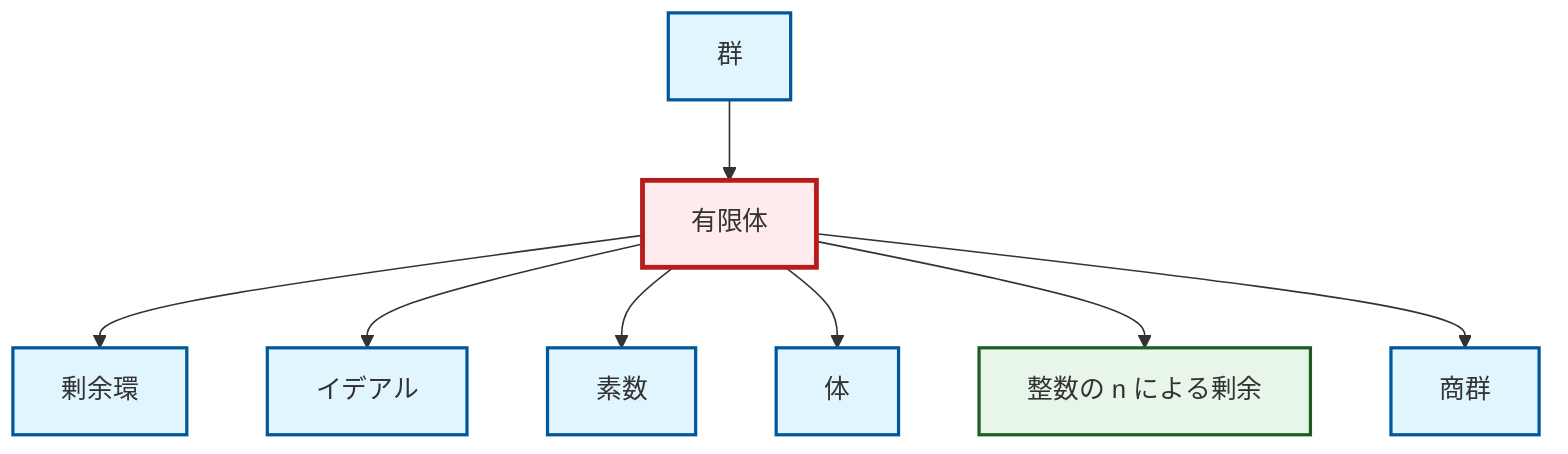graph TD
    classDef definition fill:#e1f5fe,stroke:#01579b,stroke-width:2px
    classDef theorem fill:#f3e5f5,stroke:#4a148c,stroke-width:2px
    classDef axiom fill:#fff3e0,stroke:#e65100,stroke-width:2px
    classDef example fill:#e8f5e9,stroke:#1b5e20,stroke-width:2px
    classDef current fill:#ffebee,stroke:#b71c1c,stroke-width:3px
    def-quotient-group["商群"]:::definition
    ex-quotient-integers-mod-n["整数の n による剰余"]:::example
    def-group["群"]:::definition
    def-prime["素数"]:::definition
    def-quotient-ring["剰余環"]:::definition
    ex-finite-field["有限体"]:::example
    def-field["体"]:::definition
    def-ideal["イデアル"]:::definition
    ex-finite-field --> def-quotient-ring
    def-group --> ex-finite-field
    ex-finite-field --> def-ideal
    ex-finite-field --> def-prime
    ex-finite-field --> def-field
    ex-finite-field --> ex-quotient-integers-mod-n
    ex-finite-field --> def-quotient-group
    class ex-finite-field current